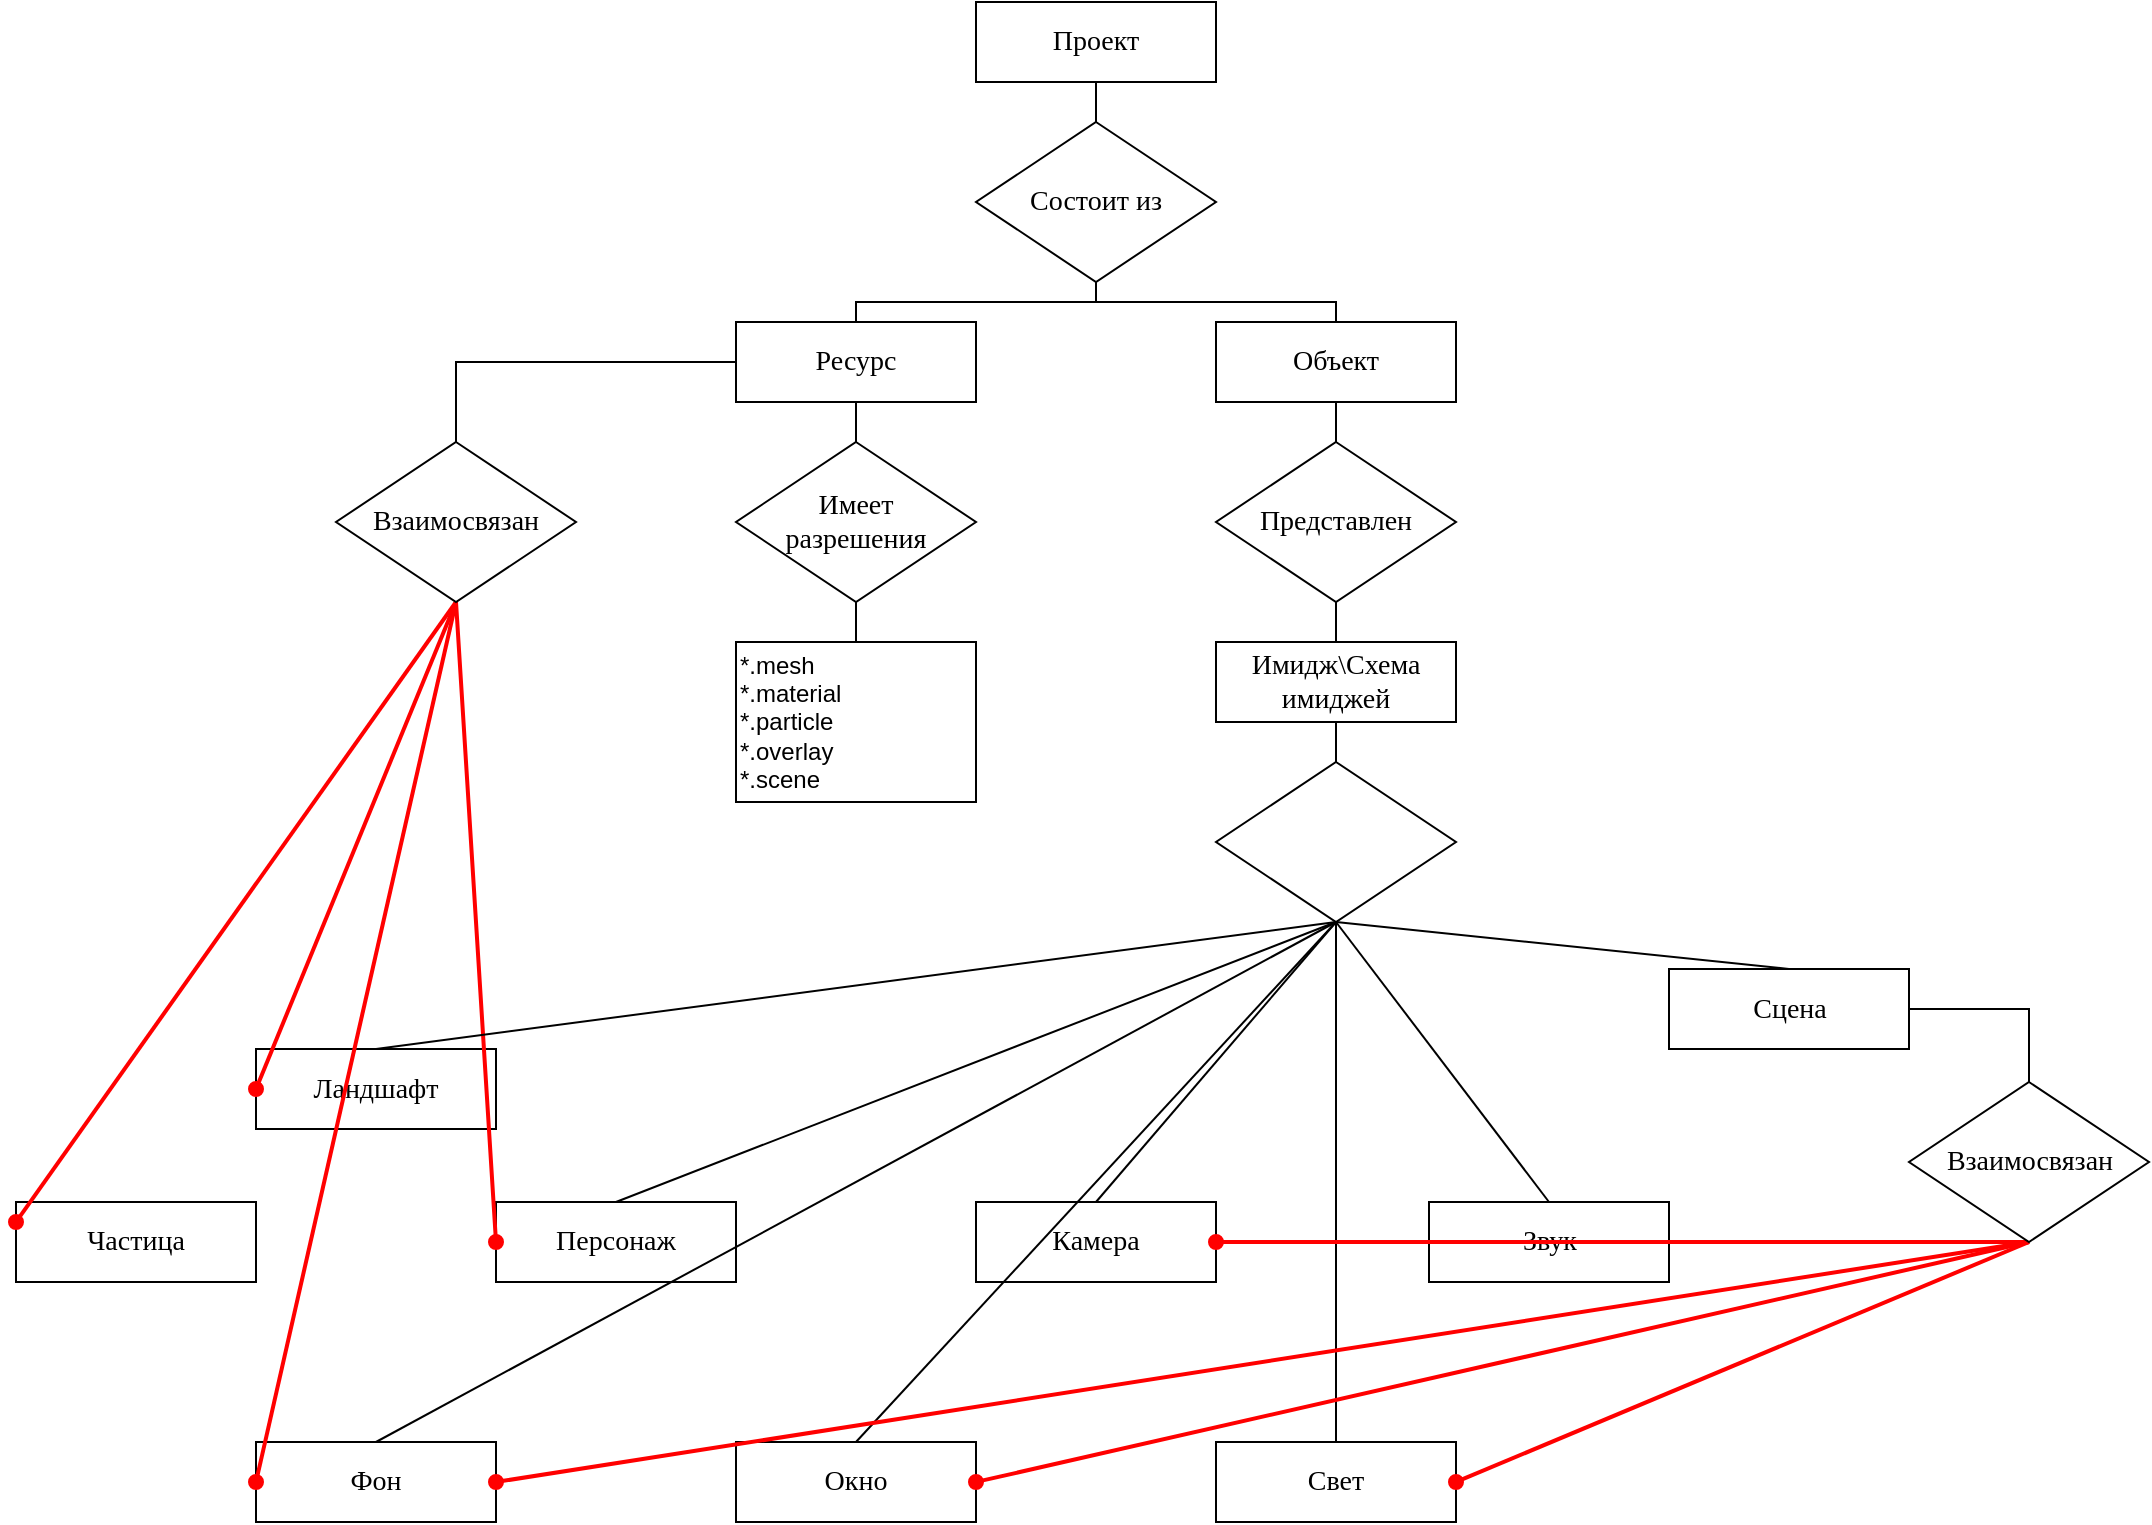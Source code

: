 <mxfile version="11.1.4" type="device"><diagram id="AD_xtMgofAR6cqxihXl3" name="Page-1"><mxGraphModel dx="2264" dy="805" grid="1" gridSize="10" guides="1" tooltips="1" connect="1" arrows="1" fold="1" page="1" pageScale="1" pageWidth="827" pageHeight="1169" math="0" shadow="0"><root><mxCell id="0"/><mxCell id="1" parent="0"/><mxCell id="5p76L9bKt6nihKmHQVl8-44" style="rounded=0;orthogonalLoop=1;jettySize=auto;html=1;exitX=0.5;exitY=1;exitDx=0;exitDy=0;entryX=0.5;entryY=0;entryDx=0;entryDy=0;endArrow=none;endFill=0;" parent="1" source="5p76L9bKt6nihKmHQVl8-20" target="5p76L9bKt6nihKmHQVl8-42" edge="1"><mxGeometry relative="1" as="geometry"/></mxCell><mxCell id="5p76L9bKt6nihKmHQVl8-20" value="&lt;font face=&quot;Times New Roman&quot; style=&quot;font-size: 14px&quot;&gt;Проект&lt;/font&gt;" style="rounded=0;whiteSpace=wrap;html=1;" parent="1" vertex="1"><mxGeometry x="480" y="40" width="120" height="40" as="geometry"/></mxCell><mxCell id="5p76L9bKt6nihKmHQVl8-112" style="edgeStyle=orthogonalEdgeStyle;rounded=0;orthogonalLoop=1;jettySize=auto;html=1;exitX=0.5;exitY=1;exitDx=0;exitDy=0;entryX=0.5;entryY=0;entryDx=0;entryDy=0;endArrow=none;endFill=0;" parent="1" source="5p76L9bKt6nihKmHQVl8-40" target="5p76L9bKt6nihKmHQVl8-53" edge="1"><mxGeometry relative="1" as="geometry"/></mxCell><mxCell id="5p76L9bKt6nihKmHQVl8-40" value="&lt;font face=&quot;Times New Roman&quot; style=&quot;font-size: 14px&quot;&gt;Объект&lt;/font&gt;" style="rounded=0;whiteSpace=wrap;html=1;" parent="1" vertex="1"><mxGeometry x="600" y="200" width="120" height="40" as="geometry"/></mxCell><mxCell id="skPFHwXXPpwOhkv78Pyv-5" value="" style="edgeStyle=orthogonalEdgeStyle;rounded=0;orthogonalLoop=1;jettySize=auto;html=1;exitX=0.5;exitY=1;exitDx=0;exitDy=0;endArrow=none;endFill=0;" parent="1" source="5p76L9bKt6nihKmHQVl8-53" edge="1"><mxGeometry relative="1" as="geometry"><Array as="points"><mxPoint x="660" y="350"/><mxPoint x="660" y="350"/></Array><mxPoint x="660" y="360" as="targetPoint"/></mxGeometry></mxCell><mxCell id="SsIhXrQJi_BJpueZL2pL-2" style="edgeStyle=orthogonalEdgeStyle;rounded=0;orthogonalLoop=1;jettySize=auto;html=1;exitX=0.5;exitY=1;exitDx=0;exitDy=0;entryX=0.5;entryY=0;entryDx=0;entryDy=0;endArrow=none;endFill=0;" edge="1" parent="1" source="skPFHwXXPpwOhkv78Pyv-4" target="5p76L9bKt6nihKmHQVl8-115"><mxGeometry relative="1" as="geometry"/></mxCell><mxCell id="skPFHwXXPpwOhkv78Pyv-4" value="&lt;span style=&quot;font-family: &amp;#34;times new roman&amp;#34; ; font-size: 14px&quot;&gt;Имидж\&lt;/span&gt;&lt;font style=&quot;font-size: 14px&quot; face=&quot;Times New Roman&quot;&gt;Схема имиджей&lt;/font&gt;" style="rounded=0;whiteSpace=wrap;html=1;" parent="1" vertex="1"><mxGeometry x="600" y="360" width="120" height="40" as="geometry"/></mxCell><mxCell id="5p76L9bKt6nihKmHQVl8-105" style="edgeStyle=orthogonalEdgeStyle;rounded=0;orthogonalLoop=1;jettySize=auto;html=1;exitX=0.5;exitY=1;exitDx=0;exitDy=0;entryX=0.5;entryY=0;entryDx=0;entryDy=0;endArrow=none;endFill=0;" parent="1" source="5p76L9bKt6nihKmHQVl8-27" target="5p76L9bKt6nihKmHQVl8-104" edge="1"><mxGeometry relative="1" as="geometry"/></mxCell><mxCell id="5p76L9bKt6nihKmHQVl8-136" style="edgeStyle=orthogonalEdgeStyle;rounded=0;orthogonalLoop=1;jettySize=auto;html=1;exitX=0;exitY=0.5;exitDx=0;exitDy=0;entryX=0.5;entryY=0;entryDx=0;entryDy=0;endArrow=none;endFill=0;" parent="1" source="5p76L9bKt6nihKmHQVl8-27" target="5p76L9bKt6nihKmHQVl8-134" edge="1"><mxGeometry relative="1" as="geometry"/></mxCell><mxCell id="5p76L9bKt6nihKmHQVl8-27" value="&lt;font style=&quot;font-size: 14px&quot; face=&quot;Times New Roman&quot;&gt;Ресурс&lt;/font&gt;" style="rounded=0;whiteSpace=wrap;html=1;" parent="1" vertex="1"><mxGeometry x="360" y="200" width="120" height="40" as="geometry"/></mxCell><mxCell id="5p76L9bKt6nihKmHQVl8-25" value="&lt;font face=&quot;Times New Roman&quot; style=&quot;font-size: 14px&quot;&gt;Персонаж&lt;/font&gt;" style="rounded=0;whiteSpace=wrap;html=1;" parent="1" vertex="1"><mxGeometry x="240" y="640" width="120" height="40" as="geometry"/></mxCell><mxCell id="SsIhXrQJi_BJpueZL2pL-13" style="edgeStyle=orthogonalEdgeStyle;rounded=0;orthogonalLoop=1;jettySize=auto;html=1;exitX=1;exitY=0.5;exitDx=0;exitDy=0;entryX=0.5;entryY=0;entryDx=0;entryDy=0;endArrow=none;endFill=0;" edge="1" parent="1" source="5p76L9bKt6nihKmHQVl8-21" target="SsIhXrQJi_BJpueZL2pL-12"><mxGeometry relative="1" as="geometry"/></mxCell><mxCell id="5p76L9bKt6nihKmHQVl8-21" value="&lt;font face=&quot;Times New Roman&quot; style=&quot;font-size: 14px&quot;&gt;Сцена&lt;/font&gt;" style="rounded=0;whiteSpace=wrap;html=1;" parent="1" vertex="1"><mxGeometry x="826.5" y="523.5" width="120" height="40" as="geometry"/></mxCell><mxCell id="5p76L9bKt6nihKmHQVl8-101" style="edgeStyle=orthogonalEdgeStyle;rounded=0;orthogonalLoop=1;jettySize=auto;html=1;exitX=0.5;exitY=1;exitDx=0;exitDy=0;entryX=0.5;entryY=0;entryDx=0;entryDy=0;endArrow=none;endFill=0;" parent="1" source="5p76L9bKt6nihKmHQVl8-42" target="5p76L9bKt6nihKmHQVl8-40" edge="1"><mxGeometry relative="1" as="geometry"><Array as="points"><mxPoint x="540" y="190"/><mxPoint x="660" y="190"/><mxPoint x="660" y="200"/></Array></mxGeometry></mxCell><mxCell id="5p76L9bKt6nihKmHQVl8-102" style="edgeStyle=orthogonalEdgeStyle;rounded=0;orthogonalLoop=1;jettySize=auto;html=1;exitX=0.5;exitY=1;exitDx=0;exitDy=0;entryX=0.5;entryY=0;entryDx=0;entryDy=0;endArrow=none;endFill=0;" parent="1" source="5p76L9bKt6nihKmHQVl8-42" target="5p76L9bKt6nihKmHQVl8-27" edge="1"><mxGeometry relative="1" as="geometry"><Array as="points"><mxPoint x="540" y="190"/><mxPoint x="420" y="190"/><mxPoint x="420" y="200"/></Array></mxGeometry></mxCell><mxCell id="5p76L9bKt6nihKmHQVl8-42" value="&lt;font face=&quot;Times New Roman&quot; style=&quot;font-size: 14px&quot;&gt;Состоит из&lt;/font&gt;" style="rhombus;whiteSpace=wrap;html=1;" parent="1" vertex="1"><mxGeometry x="480" y="100" width="120" height="80" as="geometry"/></mxCell><mxCell id="5p76L9bKt6nihKmHQVl8-53" value="&lt;font face=&quot;Times New Roman&quot; style=&quot;font-size: 14px&quot;&gt;Представлен&lt;/font&gt;" style="rhombus;whiteSpace=wrap;html=1;" parent="1" vertex="1"><mxGeometry x="600" y="260" width="120" height="80" as="geometry"/></mxCell><mxCell id="5p76L9bKt6nihKmHQVl8-75" value="&lt;font style=&quot;font-size: 14px&quot; face=&quot;Times New Roman&quot;&gt;Окно&lt;/font&gt;" style="rounded=0;whiteSpace=wrap;html=1;" parent="1" vertex="1"><mxGeometry x="360" y="760" width="120" height="40" as="geometry"/></mxCell><mxCell id="5p76L9bKt6nihKmHQVl8-76" value="&lt;font face=&quot;Times New Roman&quot; style=&quot;font-size: 14px&quot;&gt;Фон&lt;/font&gt;" style="rounded=0;whiteSpace=wrap;html=1;" parent="1" vertex="1"><mxGeometry x="120" y="760" width="120" height="40" as="geometry"/></mxCell><mxCell id="5p76L9bKt6nihKmHQVl8-77" value="&lt;font style=&quot;font-size: 14px&quot; face=&quot;Times New Roman&quot;&gt;Ландшафт&lt;/font&gt;" style="rounded=0;whiteSpace=wrap;html=1;" parent="1" vertex="1"><mxGeometry x="120" y="563.5" width="120" height="40" as="geometry"/></mxCell><mxCell id="5p76L9bKt6nihKmHQVl8-78" value="&lt;font style=&quot;font-size: 14px&quot; face=&quot;Times New Roman&quot;&gt;Свет&lt;/font&gt;" style="rounded=0;whiteSpace=wrap;html=1;" parent="1" vertex="1"><mxGeometry x="600" y="760" width="120" height="40" as="geometry"/></mxCell><mxCell id="5p76L9bKt6nihKmHQVl8-93" value="&lt;font style=&quot;font-size: 14px&quot; face=&quot;Times New Roman&quot;&gt;Камера&lt;/font&gt;" style="rounded=0;whiteSpace=wrap;html=1;" parent="1" vertex="1"><mxGeometry x="480" y="640" width="120" height="40" as="geometry"/></mxCell><mxCell id="5p76L9bKt6nihKmHQVl8-80" value="&lt;font style=&quot;font-size: 14px&quot; face=&quot;Times New Roman&quot;&gt;Звук&lt;/font&gt;" style="rounded=0;whiteSpace=wrap;html=1;" parent="1" vertex="1"><mxGeometry x="706.5" y="640" width="120" height="40" as="geometry"/></mxCell><mxCell id="5p76L9bKt6nihKmHQVl8-96" value="&lt;font style=&quot;font-size: 14px&quot; face=&quot;Times New Roman&quot;&gt;Частица&lt;/font&gt;" style="rounded=0;whiteSpace=wrap;html=1;" parent="1" vertex="1"><mxGeometry y="640" width="120" height="40" as="geometry"/></mxCell><mxCell id="5p76L9bKt6nihKmHQVl8-114" style="edgeStyle=orthogonalEdgeStyle;rounded=0;orthogonalLoop=1;jettySize=auto;html=1;exitX=0.5;exitY=1;exitDx=0;exitDy=0;entryX=0.5;entryY=0;entryDx=0;entryDy=0;endArrow=none;endFill=0;" parent="1" source="5p76L9bKt6nihKmHQVl8-104" target="5p76L9bKt6nihKmHQVl8-109" edge="1"><mxGeometry relative="1" as="geometry"/></mxCell><mxCell id="5p76L9bKt6nihKmHQVl8-104" value="&lt;font face=&quot;Times New Roman&quot; style=&quot;font-size: 14px&quot;&gt;Имеет&lt;br&gt;разрешения&lt;/font&gt;" style="rhombus;whiteSpace=wrap;html=1;" parent="1" vertex="1"><mxGeometry x="360" y="260" width="120" height="80" as="geometry"/></mxCell><mxCell id="5p76L9bKt6nihKmHQVl8-137" style="rounded=0;orthogonalLoop=1;jettySize=auto;html=1;exitX=0.5;exitY=1;exitDx=0;exitDy=0;entryX=0;entryY=0.5;entryDx=0;entryDy=0;endArrow=oval;endFill=1;fillColor=#f8cecc;strokeColor=#FF0000;strokeWidth=2;" parent="1" source="5p76L9bKt6nihKmHQVl8-134" target="5p76L9bKt6nihKmHQVl8-77" edge="1"><mxGeometry relative="1" as="geometry"/></mxCell><mxCell id="5p76L9bKt6nihKmHQVl8-139" style="edgeStyle=none;rounded=0;orthogonalLoop=1;jettySize=auto;html=1;exitX=0.5;exitY=1;exitDx=0;exitDy=0;entryX=0;entryY=0.25;entryDx=0;entryDy=0;endArrow=oval;endFill=1;strokeColor=#FF0000;strokeWidth=2;" parent="1" source="5p76L9bKt6nihKmHQVl8-134" target="5p76L9bKt6nihKmHQVl8-96" edge="1"><mxGeometry relative="1" as="geometry"/></mxCell><mxCell id="5p76L9bKt6nihKmHQVl8-140" style="edgeStyle=none;rounded=0;orthogonalLoop=1;jettySize=auto;html=1;exitX=0.5;exitY=1;exitDx=0;exitDy=0;entryX=0;entryY=0.5;entryDx=0;entryDy=0;endArrow=oval;endFill=1;strokeColor=#FF0000;strokeWidth=2;" parent="1" source="5p76L9bKt6nihKmHQVl8-134" target="5p76L9bKt6nihKmHQVl8-76" edge="1"><mxGeometry relative="1" as="geometry"/></mxCell><mxCell id="5p76L9bKt6nihKmHQVl8-147" style="edgeStyle=none;rounded=0;orthogonalLoop=1;jettySize=auto;html=1;exitX=0.5;exitY=1;exitDx=0;exitDy=0;entryX=0;entryY=0.5;entryDx=0;entryDy=0;endArrow=oval;endFill=1;strokeColor=#FF0000;strokeWidth=2;" parent="1" source="5p76L9bKt6nihKmHQVl8-134" target="5p76L9bKt6nihKmHQVl8-25" edge="1"><mxGeometry relative="1" as="geometry"/></mxCell><mxCell id="5p76L9bKt6nihKmHQVl8-134" value="&lt;font face=&quot;Times New Roman&quot;&gt;&lt;span style=&quot;font-size: 14px&quot;&gt;Взаимосвязан&lt;/span&gt;&lt;/font&gt;&lt;br&gt;" style="rhombus;whiteSpace=wrap;html=1;" parent="1" vertex="1"><mxGeometry x="160" y="260" width="120" height="80" as="geometry"/></mxCell><mxCell id="5p76L9bKt6nihKmHQVl8-109" value="&lt;span&gt;*.mesh&lt;/span&gt;&lt;br&gt;&lt;span&gt;*.material&lt;/span&gt;&lt;br&gt;&lt;span&gt;*.particle&lt;/span&gt;&lt;br&gt;&lt;span&gt;*.overlay&lt;/span&gt;&lt;br&gt;&lt;span&gt;*.scene&lt;/span&gt;" style="rounded=0;whiteSpace=wrap;html=1;fillColor=#FFFFFF;gradientColor=none;align=left;" parent="1" vertex="1"><mxGeometry x="360" y="360" width="120" height="80" as="geometry"/></mxCell><mxCell id="SsIhXrQJi_BJpueZL2pL-3" style="rounded=0;orthogonalLoop=1;jettySize=auto;html=1;exitX=0.5;exitY=1;exitDx=0;exitDy=0;entryX=0.5;entryY=0;entryDx=0;entryDy=0;endArrow=none;endFill=0;" edge="1" parent="1" source="5p76L9bKt6nihKmHQVl8-115" target="5p76L9bKt6nihKmHQVl8-80"><mxGeometry relative="1" as="geometry"/></mxCell><mxCell id="SsIhXrQJi_BJpueZL2pL-4" style="edgeStyle=none;rounded=0;orthogonalLoop=1;jettySize=auto;html=1;exitX=0.5;exitY=1;exitDx=0;exitDy=0;entryX=0.5;entryY=0;entryDx=0;entryDy=0;endArrow=none;endFill=0;" edge="1" parent="1" source="5p76L9bKt6nihKmHQVl8-115" target="5p76L9bKt6nihKmHQVl8-21"><mxGeometry relative="1" as="geometry"/></mxCell><mxCell id="SsIhXrQJi_BJpueZL2pL-5" style="edgeStyle=none;rounded=0;orthogonalLoop=1;jettySize=auto;html=1;exitX=0.5;exitY=1;exitDx=0;exitDy=0;entryX=0.5;entryY=0;entryDx=0;entryDy=0;endArrow=none;endFill=0;" edge="1" parent="1" source="5p76L9bKt6nihKmHQVl8-115" target="5p76L9bKt6nihKmHQVl8-78"><mxGeometry relative="1" as="geometry"/></mxCell><mxCell id="SsIhXrQJi_BJpueZL2pL-6" style="edgeStyle=none;rounded=0;orthogonalLoop=1;jettySize=auto;html=1;exitX=0.5;exitY=1;exitDx=0;exitDy=0;entryX=0.5;entryY=0;entryDx=0;entryDy=0;endArrow=none;endFill=0;" edge="1" parent="1" source="5p76L9bKt6nihKmHQVl8-115" target="5p76L9bKt6nihKmHQVl8-93"><mxGeometry relative="1" as="geometry"/></mxCell><mxCell id="SsIhXrQJi_BJpueZL2pL-7" style="edgeStyle=none;rounded=0;orthogonalLoop=1;jettySize=auto;html=1;exitX=0.5;exitY=1;exitDx=0;exitDy=0;entryX=0.5;entryY=0;entryDx=0;entryDy=0;endArrow=none;endFill=0;" edge="1" parent="1" source="5p76L9bKt6nihKmHQVl8-115" target="5p76L9bKt6nihKmHQVl8-75"><mxGeometry relative="1" as="geometry"/></mxCell><mxCell id="SsIhXrQJi_BJpueZL2pL-8" style="edgeStyle=none;rounded=0;orthogonalLoop=1;jettySize=auto;html=1;exitX=0.5;exitY=1;exitDx=0;exitDy=0;entryX=0.5;entryY=0;entryDx=0;entryDy=0;endArrow=none;endFill=0;" edge="1" parent="1" source="5p76L9bKt6nihKmHQVl8-115" target="5p76L9bKt6nihKmHQVl8-25"><mxGeometry relative="1" as="geometry"/></mxCell><mxCell id="SsIhXrQJi_BJpueZL2pL-9" style="edgeStyle=none;rounded=0;orthogonalLoop=1;jettySize=auto;html=1;exitX=0.5;exitY=1;exitDx=0;exitDy=0;entryX=0.5;entryY=0;entryDx=0;entryDy=0;endArrow=none;endFill=0;" edge="1" parent="1" source="5p76L9bKt6nihKmHQVl8-115" target="5p76L9bKt6nihKmHQVl8-77"><mxGeometry relative="1" as="geometry"/></mxCell><mxCell id="SsIhXrQJi_BJpueZL2pL-10" style="edgeStyle=none;rounded=0;orthogonalLoop=1;jettySize=auto;html=1;exitX=0.5;exitY=1;exitDx=0;exitDy=0;entryX=0.5;entryY=0;entryDx=0;entryDy=0;endArrow=none;endFill=0;" edge="1" parent="1" source="5p76L9bKt6nihKmHQVl8-115" target="5p76L9bKt6nihKmHQVl8-76"><mxGeometry relative="1" as="geometry"/></mxCell><mxCell id="5p76L9bKt6nihKmHQVl8-115" value="" style="rhombus;whiteSpace=wrap;html=1;" parent="1" vertex="1"><mxGeometry x="600" y="420" width="120" height="80" as="geometry"/></mxCell><mxCell id="SsIhXrQJi_BJpueZL2pL-14" style="rounded=0;orthogonalLoop=1;jettySize=auto;html=1;exitX=0.5;exitY=1;exitDx=0;exitDy=0;endArrow=oval;endFill=1;entryX=1;entryY=0.5;entryDx=0;entryDy=0;fillColor=#f8cecc;strokeColor=#FF0000;strokeWidth=2;" edge="1" parent="1" source="SsIhXrQJi_BJpueZL2pL-12" target="5p76L9bKt6nihKmHQVl8-78"><mxGeometry relative="1" as="geometry"><mxPoint x="730" y="730" as="targetPoint"/></mxGeometry></mxCell><mxCell id="SsIhXrQJi_BJpueZL2pL-15" style="edgeStyle=none;rounded=0;orthogonalLoop=1;jettySize=auto;html=1;exitX=0.5;exitY=1;exitDx=0;exitDy=0;entryX=1;entryY=0.5;entryDx=0;entryDy=0;endArrow=oval;endFill=1;strokeColor=#FF0000;strokeWidth=2;" edge="1" parent="1" source="SsIhXrQJi_BJpueZL2pL-12" target="5p76L9bKt6nihKmHQVl8-93"><mxGeometry relative="1" as="geometry"/></mxCell><mxCell id="SsIhXrQJi_BJpueZL2pL-16" style="edgeStyle=none;rounded=0;orthogonalLoop=1;jettySize=auto;html=1;exitX=0.5;exitY=1;exitDx=0;exitDy=0;entryX=1;entryY=0.5;entryDx=0;entryDy=0;endArrow=oval;endFill=1;strokeColor=#FF0000;strokeWidth=2;" edge="1" parent="1" source="SsIhXrQJi_BJpueZL2pL-12" target="5p76L9bKt6nihKmHQVl8-75"><mxGeometry relative="1" as="geometry"/></mxCell><mxCell id="SsIhXrQJi_BJpueZL2pL-17" style="edgeStyle=none;rounded=0;orthogonalLoop=1;jettySize=auto;html=1;exitX=0.5;exitY=1;exitDx=0;exitDy=0;entryX=1;entryY=0.5;entryDx=0;entryDy=0;endArrow=oval;endFill=1;strokeColor=#FF0000;strokeWidth=2;" edge="1" parent="1" source="SsIhXrQJi_BJpueZL2pL-12" target="5p76L9bKt6nihKmHQVl8-76"><mxGeometry relative="1" as="geometry"/></mxCell><mxCell id="SsIhXrQJi_BJpueZL2pL-12" value="&lt;font face=&quot;Times New Roman&quot;&gt;&lt;span style=&quot;font-size: 14px&quot;&gt;Взаимосвязан&lt;/span&gt;&lt;/font&gt;&lt;br&gt;" style="rhombus;whiteSpace=wrap;html=1;" vertex="1" parent="1"><mxGeometry x="946.5" y="580" width="120" height="80" as="geometry"/></mxCell></root></mxGraphModel></diagram></mxfile>